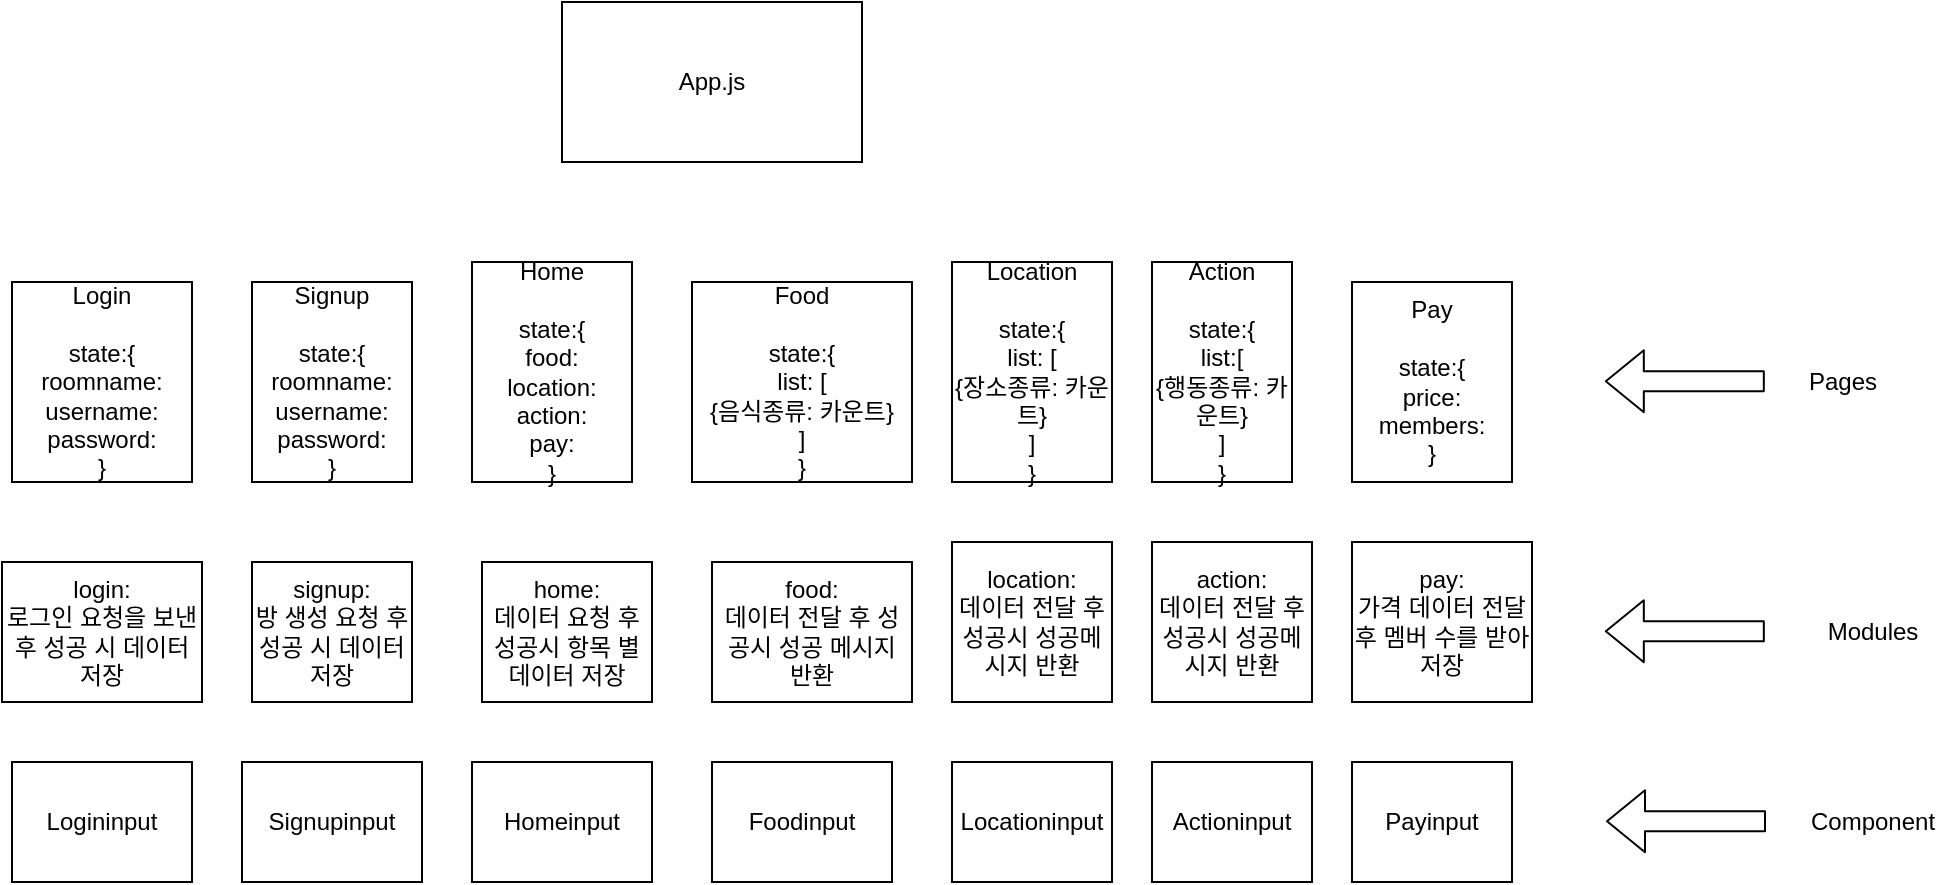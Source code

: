 <mxfile version="12.5.1" type="github"><diagram id="L-ldaELTh5E0QghgbsJA" name="Page-1"><mxGraphModel dx="1526" dy="1921" grid="1" gridSize="10" guides="1" tooltips="1" connect="1" arrows="1" fold="1" page="1" pageScale="1" pageWidth="827" pageHeight="1169" math="0" shadow="0"><root><mxCell id="0"/><mxCell id="1" parent="0"/><mxCell id="UxBq1dXnnMam-G5qyor9-1" value="App.js" style="rounded=0;whiteSpace=wrap;html=1;" vertex="1" parent="1"><mxGeometry x="305" y="-30" width="150" height="80" as="geometry"/></mxCell><mxCell id="UxBq1dXnnMam-G5qyor9-2" value="&lt;font style=&quot;font-size: 12px&quot;&gt;Login&lt;br&gt;&lt;br&gt;state:{&lt;br&gt;roomname:&lt;br&gt;username:&lt;br&gt;password:&lt;br&gt;}&lt;/font&gt;" style="rounded=0;whiteSpace=wrap;html=1;" vertex="1" parent="1"><mxGeometry x="30" y="110" width="90" height="100" as="geometry"/></mxCell><mxCell id="UxBq1dXnnMam-G5qyor9-3" value="Signup&lt;br&gt;&lt;br&gt;state:{&lt;br&gt;roomname:&lt;br&gt;username:&lt;br&gt;password:&lt;br&gt;}" style="rounded=0;whiteSpace=wrap;html=1;" vertex="1" parent="1"><mxGeometry x="150" y="110" width="80" height="100" as="geometry"/></mxCell><mxCell id="UxBq1dXnnMam-G5qyor9-4" value="signup:&lt;br&gt;방 생성 요청 후 성공 시 데이터 저장" style="rounded=0;whiteSpace=wrap;html=1;" vertex="1" parent="1"><mxGeometry x="150" y="250" width="80" height="70" as="geometry"/></mxCell><mxCell id="UxBq1dXnnMam-G5qyor9-5" value="Home&lt;br&gt;&lt;br&gt;state:{&lt;br&gt;food:&lt;br&gt;location:&lt;br&gt;action:&lt;br&gt;pay:&lt;br&gt;}" style="rounded=0;whiteSpace=wrap;html=1;" vertex="1" parent="1"><mxGeometry x="260" y="100" width="80" height="110" as="geometry"/></mxCell><mxCell id="UxBq1dXnnMam-G5qyor9-6" value="Food&lt;br&gt;&lt;br&gt;state:{&lt;br&gt;list: [&lt;br&gt;{음식종류: 카운트}&lt;br&gt;]&lt;br&gt;}" style="rounded=0;whiteSpace=wrap;html=1;" vertex="1" parent="1"><mxGeometry x="370" y="110" width="110" height="100" as="geometry"/></mxCell><mxCell id="UxBq1dXnnMam-G5qyor9-7" value="Location&lt;br&gt;&lt;br&gt;state:{&lt;br&gt;list: [&lt;br&gt;{장소종류: 카운트}&lt;br&gt;]&lt;br&gt;}" style="rounded=0;whiteSpace=wrap;html=1;" vertex="1" parent="1"><mxGeometry x="500" y="100" width="80" height="110" as="geometry"/></mxCell><mxCell id="UxBq1dXnnMam-G5qyor9-8" value="Action&lt;br&gt;&lt;br&gt;state:{&lt;br&gt;list:[&lt;br&gt;{행동종류: 카운트}&lt;br&gt;]&lt;br&gt;}" style="rounded=0;whiteSpace=wrap;html=1;" vertex="1" parent="1"><mxGeometry x="600" y="100" width="70" height="110" as="geometry"/></mxCell><mxCell id="UxBq1dXnnMam-G5qyor9-9" value="Pay&lt;br&gt;&lt;br&gt;state:{&lt;br&gt;price:&lt;br&gt;members:&lt;br&gt;}" style="rounded=0;whiteSpace=wrap;html=1;" vertex="1" parent="1"><mxGeometry x="700" y="110" width="80" height="100" as="geometry"/></mxCell><mxCell id="UxBq1dXnnMam-G5qyor9-10" value="login:&lt;br&gt;로그인 요청을 보낸 후 성공 시 데이터 저장" style="rounded=0;whiteSpace=wrap;html=1;" vertex="1" parent="1"><mxGeometry x="25" y="250" width="100" height="70" as="geometry"/></mxCell><mxCell id="UxBq1dXnnMam-G5qyor9-11" value="" style="shape=flexArrow;endArrow=classic;html=1;" edge="1" parent="1"><mxGeometry width="50" height="50" relative="1" as="geometry"><mxPoint x="906.41" y="159.66" as="sourcePoint"/><mxPoint x="826.41" y="159.66" as="targetPoint"/></mxGeometry></mxCell><mxCell id="UxBq1dXnnMam-G5qyor9-12" value="Pages&lt;br&gt;" style="text;html=1;align=center;verticalAlign=middle;resizable=0;points=[];autosize=1;" vertex="1" parent="1"><mxGeometry x="920" y="150" width="50" height="20" as="geometry"/></mxCell><mxCell id="UxBq1dXnnMam-G5qyor9-13" value="" style="shape=flexArrow;endArrow=classic;html=1;" edge="1" parent="1"><mxGeometry width="50" height="50" relative="1" as="geometry"><mxPoint x="906.41" y="284.66" as="sourcePoint"/><mxPoint x="826.41" y="284.66" as="targetPoint"/></mxGeometry></mxCell><mxCell id="UxBq1dXnnMam-G5qyor9-14" value="Modules&lt;br&gt;" style="text;html=1;align=center;verticalAlign=middle;resizable=0;points=[];autosize=1;" vertex="1" parent="1"><mxGeometry x="930" y="275" width="60" height="20" as="geometry"/></mxCell><mxCell id="UxBq1dXnnMam-G5qyor9-15" value="" style="shape=flexArrow;endArrow=classic;html=1;" edge="1" parent="1"><mxGeometry width="50" height="50" relative="1" as="geometry"><mxPoint x="907" y="379.66" as="sourcePoint"/><mxPoint x="827" y="379.66" as="targetPoint"/></mxGeometry></mxCell><mxCell id="UxBq1dXnnMam-G5qyor9-16" value="Component" style="text;html=1;align=center;verticalAlign=middle;resizable=0;points=[];autosize=1;" vertex="1" parent="1"><mxGeometry x="920" y="370" width="80" height="20" as="geometry"/></mxCell><mxCell id="UxBq1dXnnMam-G5qyor9-17" value="home:&lt;br&gt;데이터 요청 후 성공시 항목 별 데이터 저장" style="rounded=0;whiteSpace=wrap;html=1;" vertex="1" parent="1"><mxGeometry x="265" y="250" width="85" height="70" as="geometry"/></mxCell><mxCell id="UxBq1dXnnMam-G5qyor9-19" value="food:&lt;br&gt;데이터 전달 후 성공시 성공 메시지 반환" style="rounded=0;whiteSpace=wrap;html=1;" vertex="1" parent="1"><mxGeometry x="380" y="250" width="100" height="70" as="geometry"/></mxCell><mxCell id="UxBq1dXnnMam-G5qyor9-20" value="location:&lt;br&gt;데이터 전달 후 성공시 성공메시지 반환" style="rounded=0;whiteSpace=wrap;html=1;" vertex="1" parent="1"><mxGeometry x="500" y="240" width="80" height="80" as="geometry"/></mxCell><mxCell id="UxBq1dXnnMam-G5qyor9-21" value="action:&lt;br&gt;데이터 전달 후 성공시 성공메시지 반환" style="rounded=0;whiteSpace=wrap;html=1;" vertex="1" parent="1"><mxGeometry x="600" y="240" width="80" height="80" as="geometry"/></mxCell><mxCell id="UxBq1dXnnMam-G5qyor9-22" value="pay:&lt;br&gt;가격 데이터 전달 후 멤버 수를 받아 저장" style="rounded=0;whiteSpace=wrap;html=1;" vertex="1" parent="1"><mxGeometry x="700" y="240" width="90" height="80" as="geometry"/></mxCell><mxCell id="UxBq1dXnnMam-G5qyor9-23" value="Logininput" style="rounded=0;whiteSpace=wrap;html=1;" vertex="1" parent="1"><mxGeometry x="30" y="350" width="90" height="60" as="geometry"/></mxCell><mxCell id="UxBq1dXnnMam-G5qyor9-24" value="Signupinput" style="rounded=0;whiteSpace=wrap;html=1;" vertex="1" parent="1"><mxGeometry x="145" y="350" width="90" height="60" as="geometry"/></mxCell><mxCell id="UxBq1dXnnMam-G5qyor9-25" value="Homeinput" style="rounded=0;whiteSpace=wrap;html=1;" vertex="1" parent="1"><mxGeometry x="260" y="350" width="90" height="60" as="geometry"/></mxCell><mxCell id="UxBq1dXnnMam-G5qyor9-26" value="Foodinput" style="rounded=0;whiteSpace=wrap;html=1;" vertex="1" parent="1"><mxGeometry x="380" y="350" width="90" height="60" as="geometry"/></mxCell><mxCell id="UxBq1dXnnMam-G5qyor9-27" value="Locationinput" style="rounded=0;whiteSpace=wrap;html=1;" vertex="1" parent="1"><mxGeometry x="500" y="350" width="80" height="60" as="geometry"/></mxCell><mxCell id="UxBq1dXnnMam-G5qyor9-28" value="Actioninput" style="rounded=0;whiteSpace=wrap;html=1;" vertex="1" parent="1"><mxGeometry x="600" y="350" width="80" height="60" as="geometry"/></mxCell><mxCell id="UxBq1dXnnMam-G5qyor9-29" value="Payinput" style="rounded=0;whiteSpace=wrap;html=1;" vertex="1" parent="1"><mxGeometry x="700" y="350" width="80" height="60" as="geometry"/></mxCell></root></mxGraphModel></diagram></mxfile>